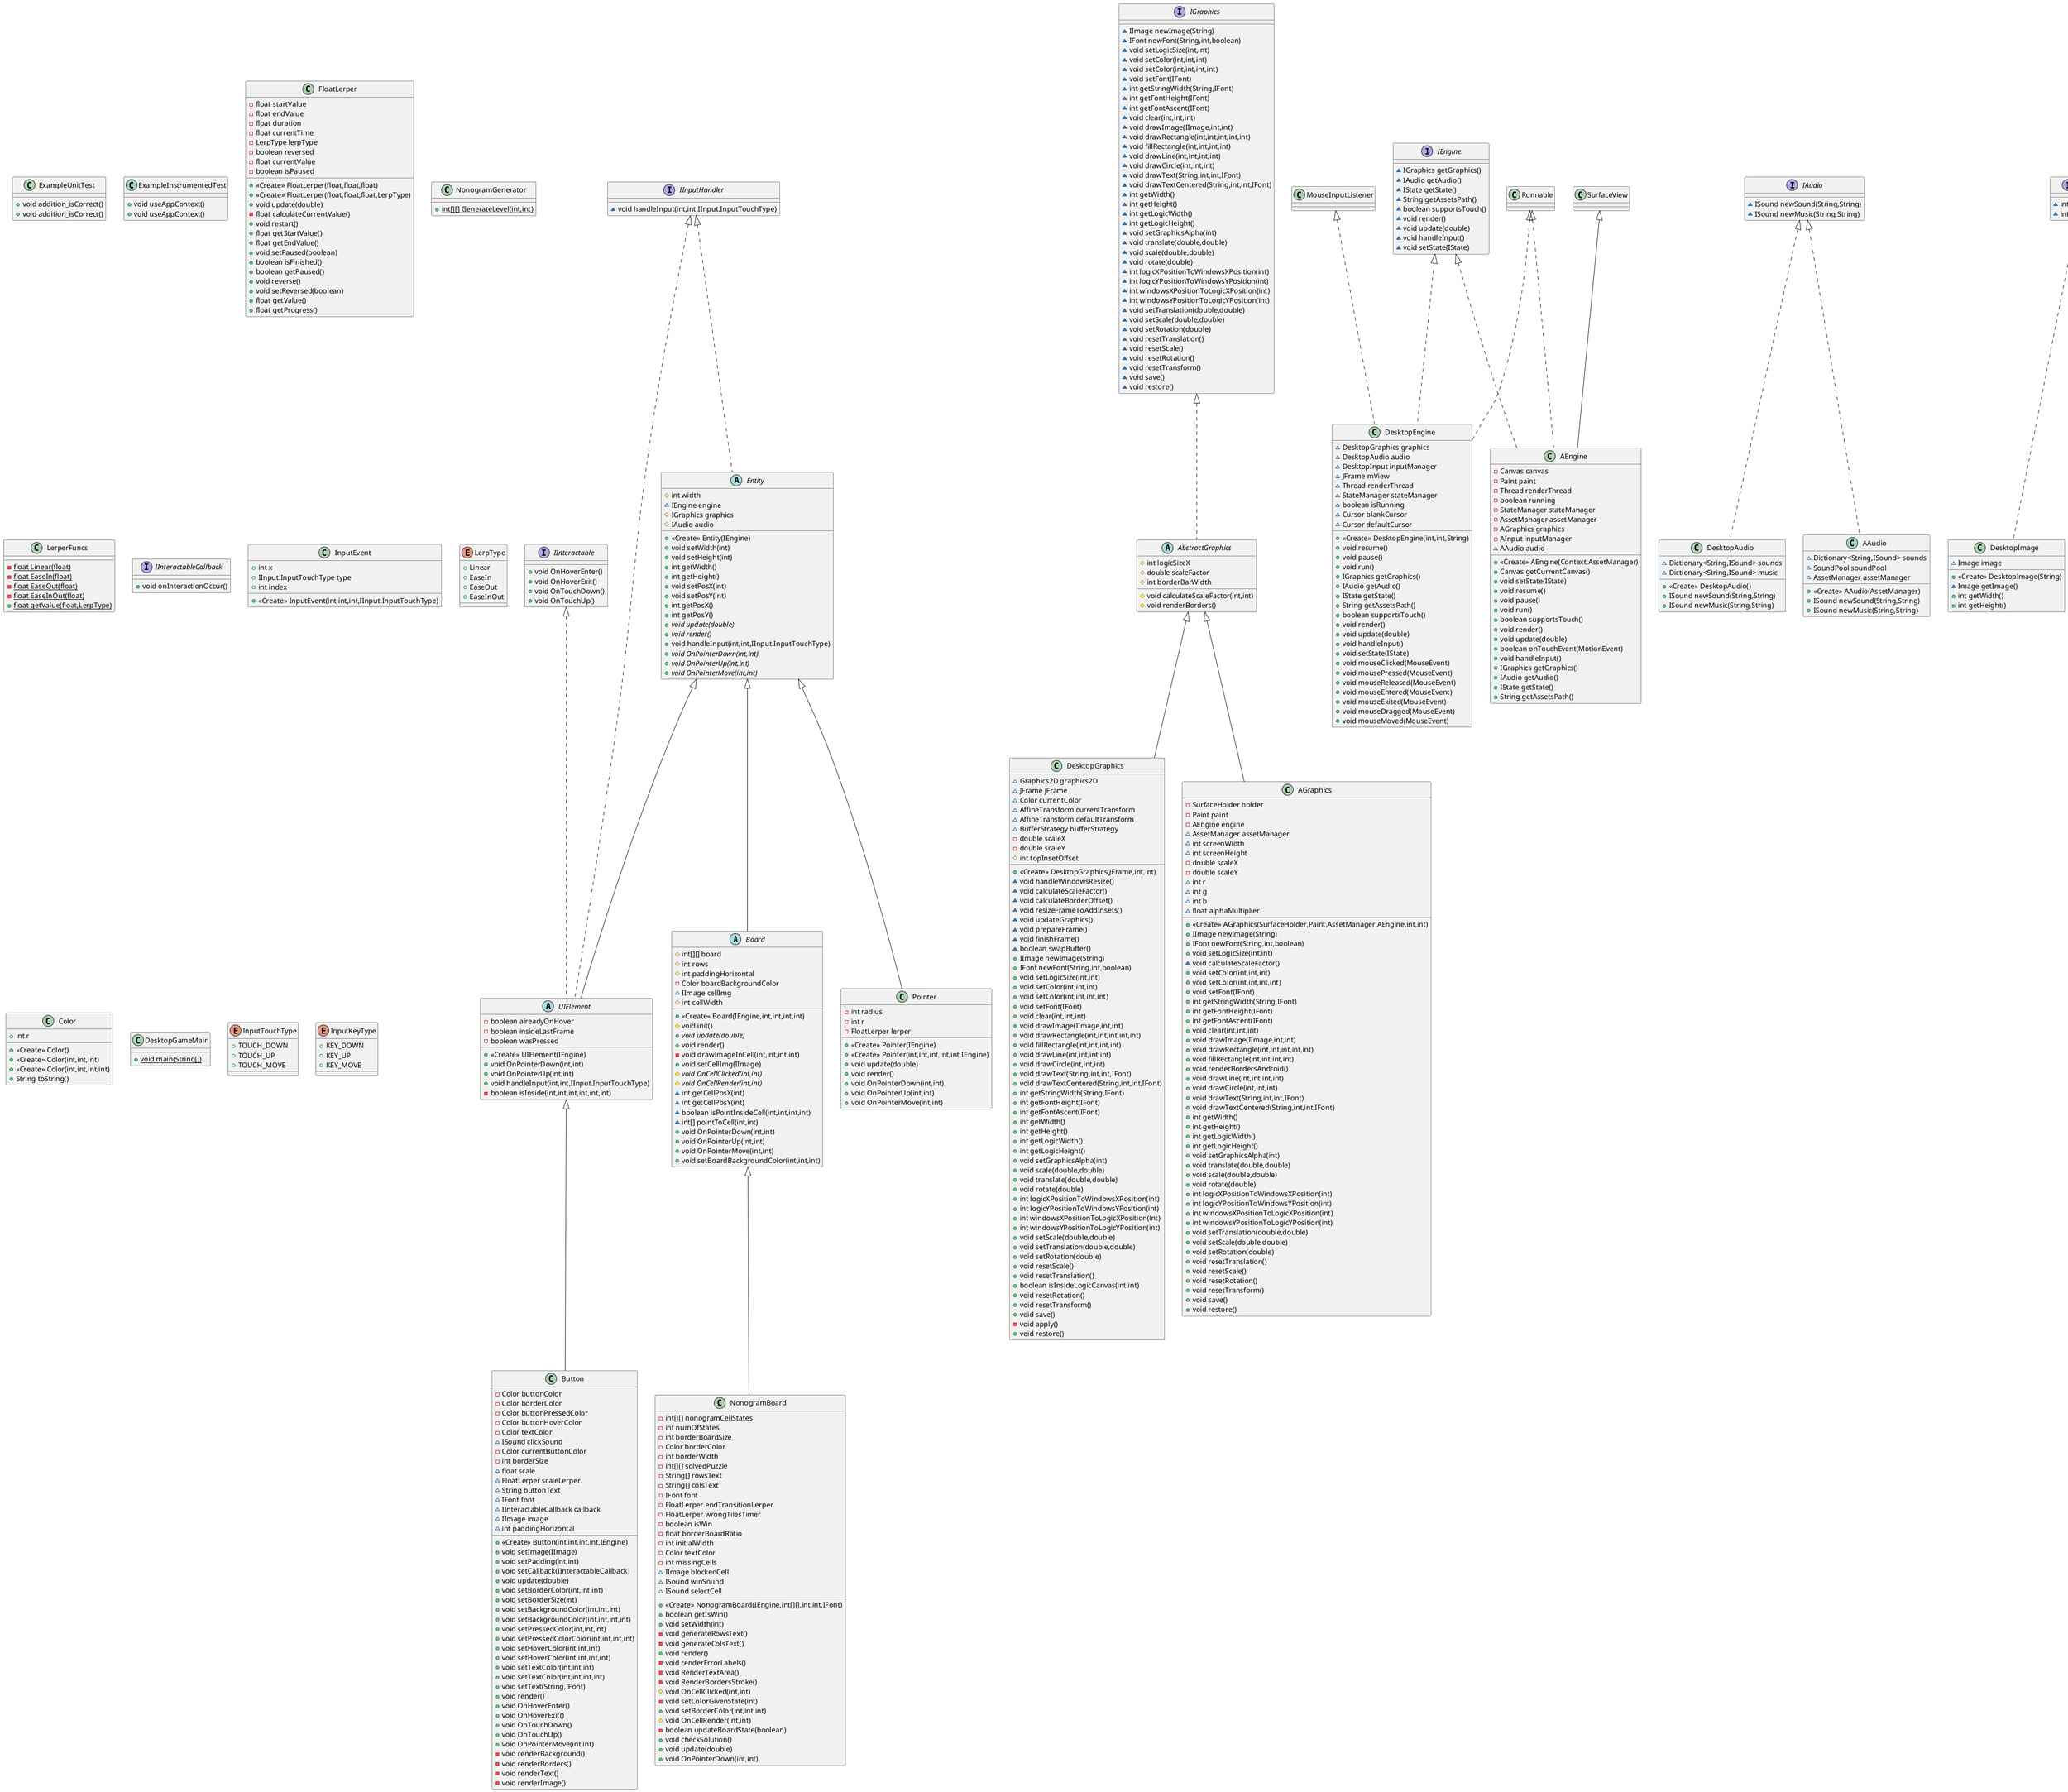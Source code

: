 @startuml
abstract class Board {
# int[][] board
# int rows
# int paddingHorizontal
- Color boardBackgroundColor
~ IImage cellImg
# int cellWidth
+ <<Create>> Board(IEngine,int,int,int,int)
# void init()
+ {abstract}void update(double)
+ void render()
- void drawImageInCell(int,int,int,int)
+ void setCellImg(IImage)
# {abstract}void OnCellClicked(int,int)
# {abstract}void OnCellRender(int,int)
~ int getCellPosX(int)
~ int getCellPosY(int)
~ boolean isPointInsideCell(int,int,int,int)
~ int[] pointToCell(int,int)
+ void OnPointerDown(int,int)
+ void OnPointerUp(int,int)
+ void OnPointerMove(int,int)
+ void setBoardBackgroundColor(int,int,int)
}
class DesktopGraphics {
~ Graphics2D graphics2D
~ JFrame jFrame
~ Color currentColor
~ AffineTransform currentTransform
~ AffineTransform defaultTransform
~ BufferStrategy bufferStrategy
- double scaleX
- double scaleY
# int topInsetOffset
+ <<Create>> DesktopGraphics(JFrame,int,int)
~ void handleWindowsResize()
~ void calculateScaleFactor()
~ void calculateBorderOffset()
~ void resizeFrameToAddInsets()
~ void updateGraphics()
~ void prepareFrame()
~ void finishFrame()
~ boolean swapBuffer()
+ IImage newImage(String)
+ IFont newFont(String,int,boolean)
+ void setLogicSize(int,int)
+ void setColor(int,int,int)
+ void setColor(int,int,int,int)
+ void setFont(IFont)
+ void clear(int,int,int)
+ void drawImage(IImage,int,int)
+ void drawRectangle(int,int,int,int,int)
+ void fillRectangle(int,int,int,int)
+ void drawLine(int,int,int,int)
+ void drawCircle(int,int,int)
+ void drawText(String,int,int,IFont)
+ void drawTextCentered(String,int,int,IFont)
+ int getStringWidth(String,IFont)
+ int getFontHeight(IFont)
+ int getFontAscent(IFont)
+ int getWidth()
+ int getHeight()
+ int getLogicWidth()
+ int getLogicHeight()
+ void setGraphicsAlpha(int)
+ void scale(double,double)
+ void translate(double,double)
+ void rotate(double)
+ int logicXPositionToWindowsXPosition(int)
+ int logicYPositionToWindowsYPosition(int)
+ int windowsXPositionToLogicXPosition(int)
+ int windowsYPositionToLogicYPosition(int)
+ void setScale(double,double)
+ void setTranslation(double,double)
+ void setRotation(double)
+ void resetScale()
+ void resetTranslation()
+ boolean isInsideLogicCanvas(int,int)
+ void resetRotation()
+ void resetTransform()
+ void save()
- void apply()
+ void restore()
}
interface IEngine {
~ IGraphics getGraphics()
~ IAudio getAudio()
~ IState getState()
~ String getAssetsPath()
~ boolean supportsTouch()
~ void render()
~ void update(double)
~ void handleInput()
~ void setState(IState)
}
class DesktopAudio {
~ Dictionary<String,ISound> sounds
~ Dictionary<String,ISound> music
+ <<Create>> DesktopAudio()
+ ISound newSound(String,String)
+ ISound newMusic(String,String)
}
class ExampleUnitTest {
+ void addition_isCorrect()
}
class ExampleInstrumentedTest {
+ void useAppContext()
}
class ExampleInstrumentedTest {
+ void useAppContext()
}
class DesktopImage {
~ Image image
+ <<Create>> DesktopImage(String)
~ Image getImage()
+ int getWidth()
+ int getHeight()
}
class SelectLevelLogic {
~ IFont font
~ IFont fontBold
~ IImage arrow
~ Button returnButton
~ Pointer pointer
~ int rows
~ String[][] texts
~ List<Entity> entities
+ <<Create>> SelectLevelLogic(IEngine)
+ boolean init()
+ void update(double)
+ void render()
+ void handleInput(List<InputEvent>)
}
class FloatLerper {
- float startValue
- float endValue
- float duration
- float currentTime
- LerpType lerpType
- boolean reversed
- float currentValue
- boolean isPaused
+ <<Create>> FloatLerper(float,float,float)
+ <<Create>> FloatLerper(float,float,float,LerpType)
+ void update(double)
- float calculateCurrentValue()
+ void restart()
+ float getStartValue()
+ float getEndValue()
+ void setPaused(boolean)
+ boolean isFinished()
+ boolean getPaused()
+ void reverse()
+ void setReversed(boolean)
+ float getValue()
+ float getProgress()
}
class ASound {
~ SoundPool soundPool
~ int id
~ float volume
+ <<Create>> ASound(int,SoundPool)
+ void play()
+ void stop()
+ boolean isPlaying()
+ void setVolume(float)
+ float getVolume()
}
class NonogramGenerator {
+ {static} int[][] GenerateLevel(int,int)
}
interface IGraphics {
~ IImage newImage(String)
~ IFont newFont(String,int,boolean)
~ void setLogicSize(int,int)
~ void setColor(int,int,int)
~ void setColor(int,int,int,int)
~ void setFont(IFont)
~ int getStringWidth(String,IFont)
~ int getFontHeight(IFont)
~ int getFontAscent(IFont)
~ void clear(int,int,int)
~ void drawImage(IImage,int,int)
~ void drawRectangle(int,int,int,int,int)
~ void fillRectangle(int,int,int,int)
~ void drawLine(int,int,int,int)
~ void drawCircle(int,int,int)
~ void drawText(String,int,int,IFont)
~ void drawTextCentered(String,int,int,IFont)
~ int getWidth()
~ int getHeight()
~ int getLogicWidth()
~ int getLogicHeight()
~ void setGraphicsAlpha(int)
~ void translate(double,double)
~ void scale(double,double)
~ void rotate(double)
~ int logicXPositionToWindowsXPosition(int)
~ int logicYPositionToWindowsYPosition(int)
~ int windowsXPositionToLogicXPosition(int)
~ int windowsYPositionToLogicYPosition(int)
~ void setTranslation(double,double)
~ void setScale(double,double)
~ void setRotation(double)
~ void resetTranslation()
~ void resetScale()
~ void resetRotation()
~ void resetTransform()
~ void save()
~ void restore()
}
abstract class AbstractState {
# IEngine engine
# IGraphics graphics
# IAudio audio
# {static} int LOGIC_WIDTH
# {static} int LOGIC_HEIGHT
# <<Create>> AbstractState(IEngine)
}
class LerperFuncs {
- {static} float Linear(float)
- {static} float EaseIn(float)
- {static} float EaseOut(float)
- {static} float EaseInOut(float)
+ {static} float getValue(float,LerpType)
}
abstract class AbstractGraphics {
# int logicSizeX
# double scaleFactor
# int borderBarWidth
# void calculateScaleFactor(int,int)
# void renderBorders()
}
class AFont {
~ Typeface tface
~ int size
+ <<Create>> AFont(String,AssetManager,int,boolean)
+ Typeface getFont()
+ int getSize()
+ boolean isBold()
}
class Pointer {
- int radius
- int r
- FloatLerper lerper
+ <<Create>> Pointer(IEngine)
+ <<Create>> Pointer(int,int,int,int,int,IEngine)
+ void update(double)
+ void render()
+ void OnPointerDown(int,int)
+ void OnPointerUp(int,int)
+ void OnPointerMove(int,int)
}
class Button {
- Color buttonColor
- Color borderColor
- Color buttonPressedColor
- Color buttonHoverColor
- Color textColor
~ ISound clickSound
- Color currentButtonColor
- int borderSize
~ float scale
~ FloatLerper scaleLerper
~ String buttonText
~ IFont font
~ IInteractableCallback callback
~ IImage image
~ int paddingHorizontal
+ <<Create>> Button(int,int,int,int,IEngine)
+ void setImage(IImage)
+ void setPadding(int,int)
+ void setCallback(IInteractableCallback)
+ void update(double)
+ void setBorderColor(int,int,int)
+ void setBorderSize(int)
+ void setBackgroundColor(int,int,int)
+ void setBackgroundColor(int,int,int,int)
+ void setPressedColor(int,int,int)
+ void setPressedColorColor(int,int,int,int)
+ void setHoverColor(int,int,int)
+ void setHoverColor(int,int,int,int)
+ void setTextColor(int,int,int)
+ void setTextColor(int,int,int,int)
+ void setText(String,IFont)
+ void render()
+ void OnHoverEnter()
+ void OnHoverExit()
+ void OnTouchDown()
+ void OnTouchUp()
+ void OnPointerMove(int,int)
- void renderBackground()
- void renderBorders()
- void renderText()
- void renderImage()
}
class MainGameLogic {
~ String level
~ Pointer pointer
~ NonogramBoard board
~ Button returnButton
~ Button checkButton
~ Button winReturnButton
~ IFont font
~ IFont boardFont
~ IFont congratsFont
~ IImage arrow
~ IImage search
~ boolean gameWin
+ <<Create>> MainGameLogic(IEngine,String)
+ boolean init()
+ void update(double)
+ void render()
+ void handleInput(List<InputEvent>)
}
class AAudio {
~ Dictionary<String,ISound> sounds
~ SoundPool soundPool
~ AssetManager assetManager
+ <<Create>> AAudio(AssetManager)
+ ISound newSound(String,String)
+ ISound newMusic(String,String)
}
interface ISound {
~ void play()
~ void stop()
~ boolean isPlaying()
~ void setVolume(float)
~ float getVolume()
}
interface IState {
~ boolean init()
~ void update(double)
~ void render()
~ void handleInput(List<InputEvent>)
}
interface IInteractable {
+ void OnHoverEnter()
+ void OnHoverExit()
+ void OnTouchDown()
+ void OnTouchUp()
}
interface IInputHandler {
~ void handleInput(int,int,IInput.InputTouchType)
}
class DesktopInput {
- List<InputEvent>[] eventos
- int listBufferCount
- int listBufferIndex
+ <<Create>> DesktopInput()
+ <<Create>> DesktopInput(int)
+ void addEvent(MouseEvent)
+ List<InputEvent> getEventList()
+ void swapListBuffer()
+ void clear()
}
class StartMenuLogic {
~ IFont testFont
~ Button button
~ Pointer pointer
+ <<Create>> StartMenuLogic(IEngine)
+ boolean init()
+ void update(double)
+ void render()
+ void handleInput(List<InputEvent>)
}
class AGraphics {
- SurfaceHolder holder
- Paint paint
- AEngine engine
~ AssetManager assetManager
~ int screenWidth
~ int screenHeight
- double scaleX
- double scaleY
~ int r
~ int g
~ int b
~ float alphaMultiplier
+ <<Create>> AGraphics(SurfaceHolder,Paint,AssetManager,AEngine,int,int)
+ IImage newImage(String)
+ IFont newFont(String,int,boolean)
+ void setLogicSize(int,int)
~ void calculateScaleFactor()
+ void setColor(int,int,int)
+ void setColor(int,int,int,int)
+ void setFont(IFont)
+ int getStringWidth(String,IFont)
+ int getFontHeight(IFont)
+ int getFontAscent(IFont)
+ void clear(int,int,int)
+ void drawImage(IImage,int,int)
+ void drawRectangle(int,int,int,int,int)
+ void fillRectangle(int,int,int,int)
+ void renderBordersAndroid()
+ void drawLine(int,int,int,int)
+ void drawCircle(int,int,int)
+ void drawText(String,int,int,IFont)
+ void drawTextCentered(String,int,int,IFont)
+ int getWidth()
+ int getHeight()
+ int getLogicWidth()
+ int getLogicHeight()
+ void setGraphicsAlpha(int)
+ void translate(double,double)
+ void scale(double,double)
+ void rotate(double)
+ int logicXPositionToWindowsXPosition(int)
+ int logicYPositionToWindowsYPosition(int)
+ int windowsXPositionToLogicXPosition(int)
+ int windowsYPositionToLogicYPosition(int)
+ void setTranslation(double,double)
+ void setScale(double,double)
+ void setRotation(double)
+ void resetTranslation()
+ void resetScale()
+ void resetRotation()
+ void resetTransform()
+ void save()
+ void restore()
}
interface IInteractableCallback {
+ void onInteractionOccur()
}
interface IAudio {
~ ISound newSound(String,String)
~ ISound newMusic(String,String)
}
class NonogramBoard {
- int[][] nonogramCellStates
- int numOfStates
- int borderBoardSize
- Color borderColor
- int borderWidth
- int[][] solvedPuzzle
- String[] rowsText
- String[] colsText
- IFont font
- FloatLerper endTransitionLerper
- FloatLerper wrongTilesTimer
- boolean isWin
- float borderBoardRatio
- int initialWidth
- Color textColor
- int missingCells
~ IImage blockedCell
~ ISound winSound
~ ISound selectCell
+ <<Create>> NonogramBoard(IEngine,int[][],int,int,IFont)
+ boolean getIsWin()
+ void setWidth(int)
- void generateRowsText()
- void generateColsText()
+ void render()
- void renderErrorLabels()
- void RenderTextArea()
- void RenderBordersStroke()
# void OnCellClicked(int,int)
- void setColorGivenState(int)
+ void setBorderColor(int,int,int)
# void OnCellRender(int,int)
- boolean updateBoardState(boolean)
+ void checkSolution()
+ void update(double)
+ void OnPointerDown(int,int)
}
interface IImage {
~ int getWidth()
~ int getHeight()
}
class InputEvent {
+ int x
+ IInput.InputTouchType type
+ int index
+ <<Create>> InputEvent(int,int,int,IInput.InputTouchType)
}
enum LerpType {
+  Linear
+  EaseIn
+  EaseOut
+  EaseInOut
}
class MainActivity {
- AEngine androidEngine
- AssetManager assetManager
# void onCreate(Bundle)
# void onResume()
# void onPause()
}
class AImage {
~ Bitmap bitmap
+ <<Create>> AImage(String,AssetManager)
+ Bitmap getBitmap()
+ int getWidth()
+ int getHeight()
}
class Color {
+ int r
+ <<Create>> Color()
+ <<Create>> Color(int,int,int)
+ <<Create>> Color(int,int,int,int)
+ String toString()
}
class ExampleUnitTest {
+ void addition_isCorrect()
}
class DesktopSound {
~ Clip clip
+ <<Create>> DesktopSound(Clip)
+ void play()
+ void stop()
+ boolean isPlaying()
+ float getVolume()
+ void setVolume(float)
}
class DesktopGameMain {
+ {static} void main(String[])
}
abstract class UIElement {
- boolean alreadyOnHover
- boolean insideLastFrame
- boolean wasPressed
+ <<Create>> UIElement(IEngine)
+ void OnPointerDown(int,int)
+ void OnPointerUp(int,int)
+ void handleInput(int,int,IInput.InputTouchType)
- boolean isInside(int,int,int,int,int,int)
}
class DesktopFont {
~ Font font
+ <<Create>> DesktopFont(String,int,boolean)
~ Font getFont()
+ int getSize()
+ boolean isBold()
}
abstract class Entity {
# int width
~ IEngine engine
# IGraphics graphics
# IAudio audio
+ <<Create>> Entity(IEngine)
+ void setWidth(int)
+ void setHeight(int)
+ int getWidth()
+ int getHeight()
+ void setPosX(int)
+ void setPosY(int)
+ int getPosX()
+ int getPosY()
+ {abstract}void update(double)
+ {abstract}void render()
+ void handleInput(int,int,IInput.InputTouchType)
+ {abstract}void OnPointerDown(int,int)
+ {abstract}void OnPointerUp(int,int)
+ {abstract}void OnPointerMove(int,int)
}
class AInput {
- List<InputEvent>[] eventos
- int listBufferCount
- int listBufferIndex
+ <<Create>> AInput()
+ void addEvent(MotionEvent)
+ List<InputEvent> getEventList()
+ void swapListBuffer()
+ void clear()
}
class AMusic {
~ MediaPlayer mediaPlayer
~ float volume
+ <<Create>> AMusic(MediaPlayer)
+ void play()
+ void stop()
+ boolean isPlaying()
+ void setVolume(float)
+ float getVolume()
}
class DesktopEngine {
~ DesktopGraphics graphics
~ DesktopAudio audio
~ DesktopInput inputManager
~ JFrame mView
~ Thread renderThread
~ StateManager stateManager
~ boolean isRunning
~ Cursor blankCursor
~ Cursor defaultCursor
+ <<Create>> DesktopEngine(int,int,String)
+ void resume()
+ void pause()
+ void run()
+ IGraphics getGraphics()
+ IAudio getAudio()
+ IState getState()
+ String getAssetsPath()
+ boolean supportsTouch()
+ void render()
+ void update(double)
+ void handleInput()
+ void setState(IState)
+ void mouseClicked(MouseEvent)
+ void mousePressed(MouseEvent)
+ void mouseReleased(MouseEvent)
+ void mouseEntered(MouseEvent)
+ void mouseExited(MouseEvent)
+ void mouseDragged(MouseEvent)
+ void mouseMoved(MouseEvent)
}
interface IFont {
~ int getSize()
~ boolean isBold()
}
class StateManager {
- IState currentState
- IState oldState
- IGraphics graphics
- FloatLerper lerper
~ boolean isOnTransition
+ <<Create>> StateManager(IEngine,float)
+ boolean init()
+ void update(double)
+ void render()
+ void handleInput(List<InputEvent>)
+ void setState(IState)
}
interface IInput {
}
enum InputTouchType {
+  TOUCH_DOWN
+  TOUCH_UP
+  TOUCH_MOVE
}
enum InputKeyType {
+  KEY_DOWN
+  KEY_UP
+  KEY_MOVE
}
class AEngine {
- Canvas canvas
- Paint paint
- Thread renderThread
- boolean running
- StateManager stateManager
- AssetManager assetManager
- AGraphics graphics
- AInput inputManager
~ AAudio audio
+ <<Create>> AEngine(Context,AssetManager)
+ Canvas getCurrentCanvas()
+ void setState(IState)
+ void resume()
+ void pause()
+ void run()
+ boolean supportsTouch()
+ void render()
+ void update(double)
+ boolean onTouchEvent(MotionEvent)
+ void handleInput()
+ IGraphics getGraphics()
+ IAudio getAudio()
+ IState getState()
+ String getAssetsPath()
}


Entity <|-- Board
AbstractGraphics <|-- DesktopGraphics
IAudio <|.. DesktopAudio
IImage <|.. DesktopImage
AbstractState <|-- SelectLevelLogic
ISound <|.. ASound
IState <|.. AbstractState
IGraphics <|.. AbstractGraphics
IFont <|.. AFont
Entity <|-- Pointer
UIElement <|-- Button
AbstractState <|-- MainGameLogic
IAudio <|.. AAudio
IInput <|.. DesktopInput
AbstractState <|-- StartMenuLogic
AbstractGraphics <|-- AGraphics
Board <|-- NonogramBoard
AppCompatActivity <|-- MainActivity
IImage <|.. AImage
ISound <|.. DesktopSound
IInputHandler <|.. UIElement
IInteractable <|.. UIElement
Entity <|-- UIElement
IFont <|.. DesktopFont
IInputHandler <|.. Entity
IInput <|.. AInput
ISound <|.. AMusic
IEngine <|.. DesktopEngine
Runnable <|.. DesktopEngine
MouseInputListener <|.. DesktopEngine
IState <|.. StateManager
IEngine <|.. AEngine
Runnable <|.. AEngine
SurfaceView <|-- AEngine
@enduml
